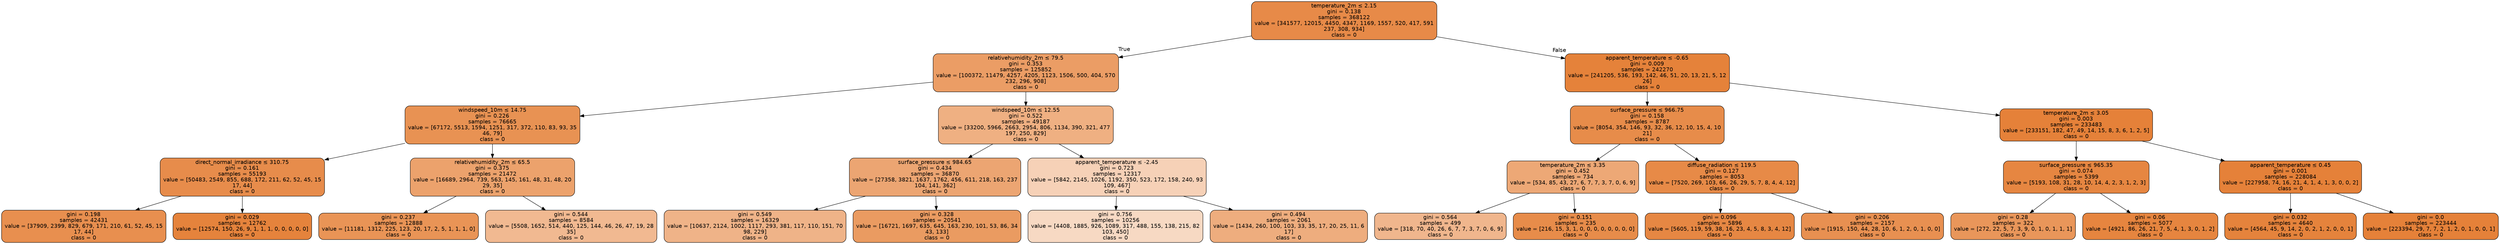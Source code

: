 digraph Tree {
node [shape=box, style="filled, rounded", color="black", fontname="helvetica"] ;
edge [fontname="helvetica"] ;
0 [label=<temperature_2m &le; 2.15<br/>gini = 0.138<br/>samples = 368122<br/>value = [341577, 12015, 4450, 4347, 1169, 1557, 520, 417, 591<br/>237, 308, 934]<br/>class = 0>, fillcolor="#e78a48"] ;
1 [label=<relativehumidity_2m &le; 79.5<br/>gini = 0.353<br/>samples = 125852<br/>value = [100372, 11479, 4257, 4205, 1123, 1506, 500, 404, 570<br/>232, 296, 908]<br/>class = 0>, fillcolor="#eb9d65"] ;
0 -> 1 [labeldistance=2.5, labelangle=45, headlabel="True"] ;
2 [label=<windspeed_10m &le; 14.75<br/>gini = 0.226<br/>samples = 76665<br/>value = [67172, 5513, 1594, 1251, 317, 372, 110, 83, 93, 35<br/>46, 79]<br/>class = 0>, fillcolor="#e89253"] ;
1 -> 2 ;
3 [label=<direct_normal_irradiance &le; 310.75<br/>gini = 0.161<br/>samples = 55193<br/>value = [50483, 2549, 855, 688, 172, 211, 62, 52, 45, 15<br/>17, 44]<br/>class = 0>, fillcolor="#e78c4b"] ;
2 -> 3 ;
4 [label=<gini = 0.198<br/>samples = 42431<br/>value = [37909, 2399, 829, 679, 171, 210, 61, 52, 45, 15<br/>17, 44]<br/>class = 0>, fillcolor="#e88f4f"] ;
3 -> 4 ;
5 [label=<gini = 0.029<br/>samples = 12762<br/>value = [12574, 150, 26, 9, 1, 1, 1, 0, 0, 0, 0, 0]<br/>class = 0>, fillcolor="#e5833c"] ;
3 -> 5 ;
6 [label=<relativehumidity_2m &le; 65.5<br/>gini = 0.375<br/>samples = 21472<br/>value = [16689, 2964, 739, 563, 145, 161, 48, 31, 48, 20<br/>29, 35]<br/>class = 0>, fillcolor="#eca26c"] ;
2 -> 6 ;
7 [label=<gini = 0.237<br/>samples = 12888<br/>value = [11181, 1312, 225, 123, 20, 17, 2, 5, 1, 1, 1, 0]<br/>class = 0>, fillcolor="#e99456"] ;
6 -> 7 ;
8 [label=<gini = 0.544<br/>samples = 8584<br/>value = [5508, 1652, 514, 440, 125, 144, 46, 26, 47, 19, 28<br/>35]<br/>class = 0>, fillcolor="#f1b991"] ;
6 -> 8 ;
9 [label=<windspeed_10m &le; 12.55<br/>gini = 0.522<br/>samples = 49187<br/>value = [33200, 5966, 2663, 2954, 806, 1134, 390, 321, 477<br/>197, 250, 829]<br/>class = 0>, fillcolor="#efb082"] ;
1 -> 9 ;
10 [label=<surface_pressure &le; 984.65<br/>gini = 0.434<br/>samples = 36870<br/>value = [27358, 3821, 1637, 1762, 456, 611, 218, 163, 237<br/>104, 141, 362]<br/>class = 0>, fillcolor="#eca572"] ;
9 -> 10 ;
11 [label=<gini = 0.549<br/>samples = 16329<br/>value = [10637, 2124, 1002, 1117, 293, 381, 117, 110, 151, 70<br/>98, 229]<br/>class = 0>, fillcolor="#efb388"] ;
10 -> 11 ;
12 [label=<gini = 0.328<br/>samples = 20541<br/>value = [16721, 1697, 635, 645, 163, 230, 101, 53, 86, 34<br/>43, 133]<br/>class = 0>, fillcolor="#ea9b61"] ;
10 -> 12 ;
13 [label=<apparent_temperature &le; -2.45<br/>gini = 0.723<br/>samples = 12317<br/>value = [5842, 2145, 1026, 1192, 350, 523, 172, 158, 240, 93<br/>109, 467]<br/>class = 0>, fillcolor="#f6d1b7"] ;
9 -> 13 ;
14 [label=<gini = 0.756<br/>samples = 10256<br/>value = [4408, 1885, 926, 1089, 317, 488, 155, 138, 215, 82<br/>103, 450]<br/>class = 0>, fillcolor="#f7d9c3"] ;
13 -> 14 ;
15 [label=<gini = 0.494<br/>samples = 2061<br/>value = [1434, 260, 100, 103, 33, 35, 17, 20, 25, 11, 6<br/>17]<br/>class = 0>, fillcolor="#eead7e"] ;
13 -> 15 ;
16 [label=<apparent_temperature &le; -0.65<br/>gini = 0.009<br/>samples = 242270<br/>value = [241205, 536, 193, 142, 46, 51, 20, 13, 21, 5, 12<br/>26]<br/>class = 0>, fillcolor="#e5823a"] ;
0 -> 16 [labeldistance=2.5, labelangle=-45, headlabel="False"] ;
17 [label=<surface_pressure &le; 966.75<br/>gini = 0.158<br/>samples = 8787<br/>value = [8054, 354, 146, 93, 32, 36, 12, 10, 15, 4, 10<br/>21]<br/>class = 0>, fillcolor="#e78c4a"] ;
16 -> 17 ;
18 [label=<temperature_2m &le; 3.35<br/>gini = 0.452<br/>samples = 734<br/>value = [534, 85, 43, 27, 6, 7, 7, 3, 7, 0, 6, 9]<br/>class = 0>, fillcolor="#eda876"] ;
17 -> 18 ;
19 [label=<gini = 0.564<br/>samples = 499<br/>value = [318, 70, 40, 26, 6, 7, 7, 3, 7, 0, 6, 9]<br/>class = 0>, fillcolor="#f0b68d"] ;
18 -> 19 ;
20 [label=<gini = 0.151<br/>samples = 235<br/>value = [216, 15, 3, 1, 0, 0, 0, 0, 0, 0, 0, 0]<br/>class = 0>, fillcolor="#e78c4a"] ;
18 -> 20 ;
21 [label=<diffuse_radiation &le; 119.5<br/>gini = 0.127<br/>samples = 8053<br/>value = [7520, 269, 103, 66, 26, 29, 5, 7, 8, 4, 4, 12]<br/>class = 0>, fillcolor="#e78a47"] ;
17 -> 21 ;
22 [label=<gini = 0.096<br/>samples = 5896<br/>value = [5605, 119, 59, 38, 16, 23, 4, 5, 8, 3, 4, 12]<br/>class = 0>, fillcolor="#e68743"] ;
21 -> 22 ;
23 [label=<gini = 0.206<br/>samples = 2157<br/>value = [1915, 150, 44, 28, 10, 6, 1, 2, 0, 1, 0, 0]<br/>class = 0>, fillcolor="#e89051"] ;
21 -> 23 ;
24 [label=<temperature_2m &le; 3.05<br/>gini = 0.003<br/>samples = 233483<br/>value = [233151, 182, 47, 49, 14, 15, 8, 3, 6, 1, 2, 5]<br/>class = 0>, fillcolor="#e58139"] ;
16 -> 24 ;
25 [label=<surface_pressure &le; 965.35<br/>gini = 0.074<br/>samples = 5399<br/>value = [5193, 108, 31, 28, 10, 14, 4, 2, 3, 1, 2, 3]<br/>class = 0>, fillcolor="#e68641"] ;
24 -> 25 ;
26 [label=<gini = 0.28<br/>samples = 322<br/>value = [272, 22, 5, 7, 3, 9, 0, 1, 0, 1, 1, 1]<br/>class = 0>, fillcolor="#e9965a"] ;
25 -> 26 ;
27 [label=<gini = 0.06<br/>samples = 5077<br/>value = [4921, 86, 26, 21, 7, 5, 4, 1, 3, 0, 1, 2]<br/>class = 0>, fillcolor="#e6853f"] ;
25 -> 27 ;
28 [label=<apparent_temperature &le; 0.45<br/>gini = 0.001<br/>samples = 228084<br/>value = [227958, 74, 16, 21, 4, 1, 4, 1, 3, 0, 0, 2]<br/>class = 0>, fillcolor="#e58139"] ;
24 -> 28 ;
29 [label=<gini = 0.032<br/>samples = 4640<br/>value = [4564, 45, 9, 14, 2, 0, 2, 1, 2, 0, 0, 1]<br/>class = 0>, fillcolor="#e5833c"] ;
28 -> 29 ;
30 [label=<gini = 0.0<br/>samples = 223444<br/>value = [223394, 29, 7, 7, 2, 1, 2, 0, 1, 0, 0, 1]<br/>class = 0>, fillcolor="#e58139"] ;
28 -> 30 ;
}
